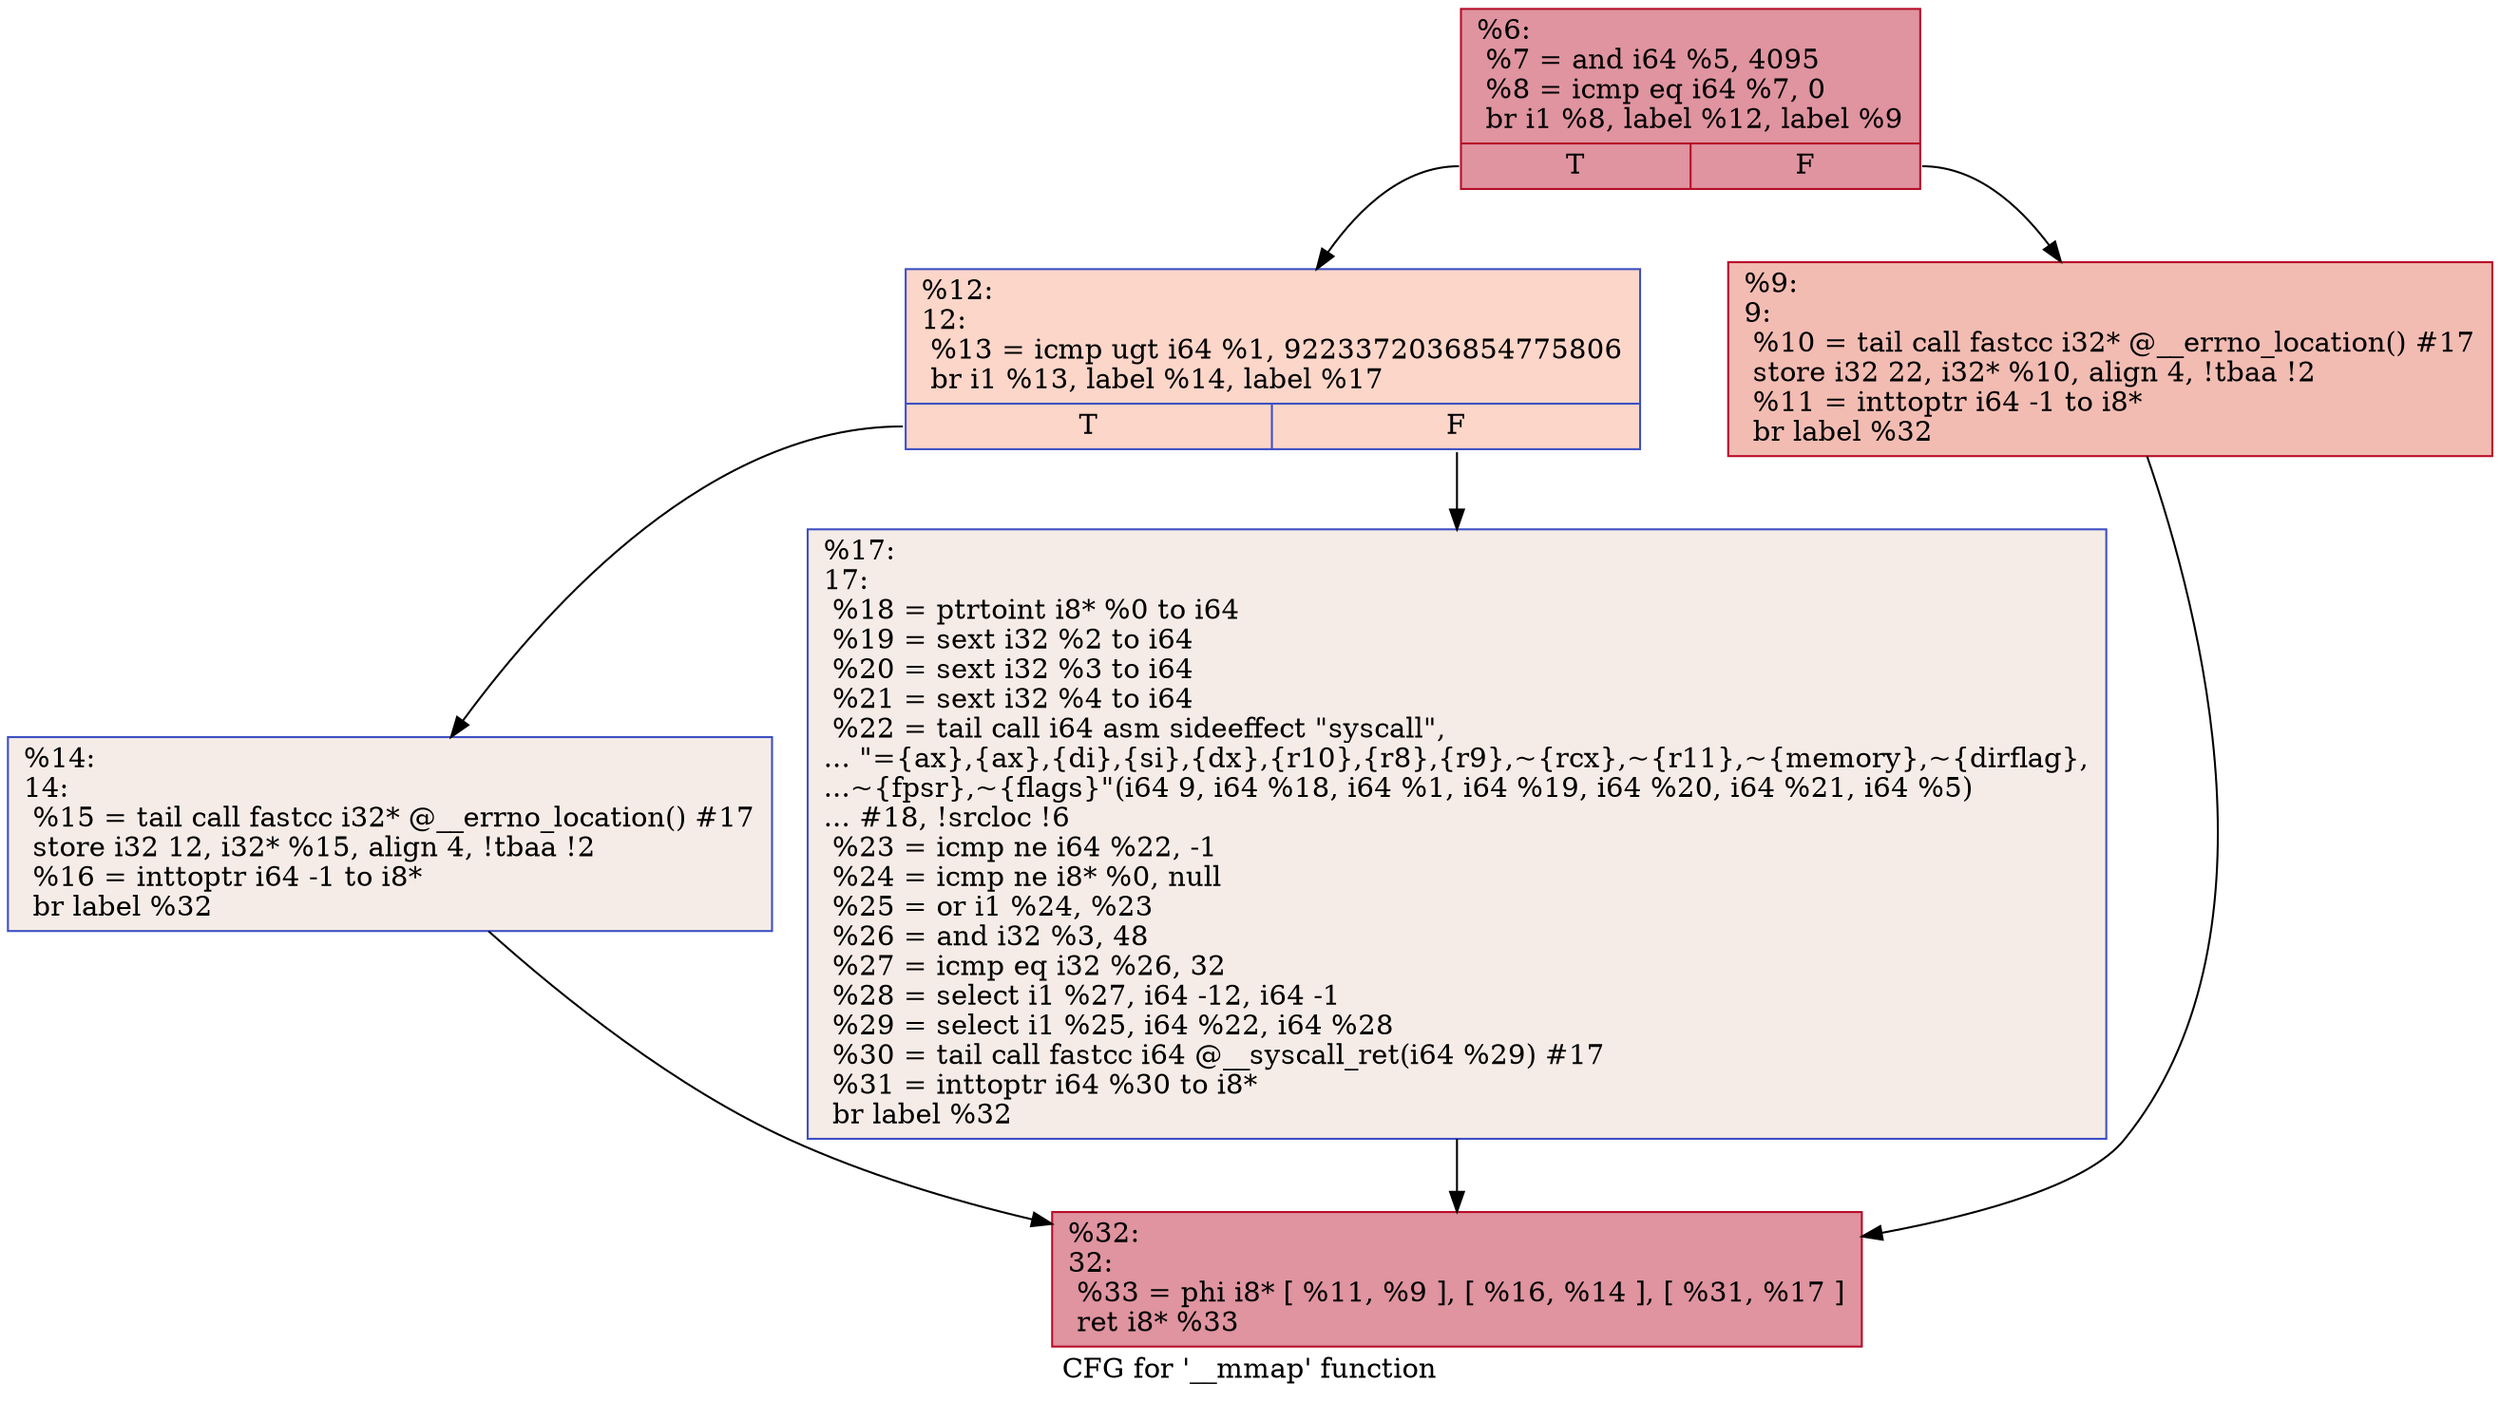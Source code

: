 digraph "CFG for '__mmap' function" {
	label="CFG for '__mmap' function";

	Node0x131cf80 [shape=record,color="#b70d28ff", style=filled, fillcolor="#b70d2870",label="{%6:\l  %7 = and i64 %5, 4095\l  %8 = icmp eq i64 %7, 0\l  br i1 %8, label %12, label %9\l|{<s0>T|<s1>F}}"];
	Node0x131cf80:s0 -> Node0x131d540;
	Node0x131cf80:s1 -> Node0x131d000;
	Node0x131d000 [shape=record,color="#b70d28ff", style=filled, fillcolor="#e1675170",label="{%9:\l9:                                                \l  %10 = tail call fastcc i32* @__errno_location() #17\l  store i32 22, i32* %10, align 4, !tbaa !2\l  %11 = inttoptr i64 -1 to i8*\l  br label %32\l}"];
	Node0x131d000 -> Node0x131d630;
	Node0x131d540 [shape=record,color="#3d50c3ff", style=filled, fillcolor="#f6a38570",label="{%12:\l12:                                               \l  %13 = icmp ugt i64 %1, 9223372036854775806\l  br i1 %13, label %14, label %17\l|{<s0>T|<s1>F}}"];
	Node0x131d540:s0 -> Node0x131d590;
	Node0x131d540:s1 -> Node0x131d5e0;
	Node0x131d590 [shape=record,color="#3d50c3ff", style=filled, fillcolor="#ead5c970",label="{%14:\l14:                                               \l  %15 = tail call fastcc i32* @__errno_location() #17\l  store i32 12, i32* %15, align 4, !tbaa !2\l  %16 = inttoptr i64 -1 to i8*\l  br label %32\l}"];
	Node0x131d590 -> Node0x131d630;
	Node0x131d5e0 [shape=record,color="#3d50c3ff", style=filled, fillcolor="#ead5c970",label="{%17:\l17:                                               \l  %18 = ptrtoint i8* %0 to i64\l  %19 = sext i32 %2 to i64\l  %20 = sext i32 %3 to i64\l  %21 = sext i32 %4 to i64\l  %22 = tail call i64 asm sideeffect \"syscall\",\l... \"=\{ax\},\{ax\},\{di\},\{si\},\{dx\},\{r10\},\{r8\},\{r9\},~\{rcx\},~\{r11\},~\{memory\},~\{dirflag\},\l...~\{fpsr\},~\{flags\}\"(i64 9, i64 %18, i64 %1, i64 %19, i64 %20, i64 %21, i64 %5)\l... #18, !srcloc !6\l  %23 = icmp ne i64 %22, -1\l  %24 = icmp ne i8* %0, null\l  %25 = or i1 %24, %23\l  %26 = and i32 %3, 48\l  %27 = icmp eq i32 %26, 32\l  %28 = select i1 %27, i64 -12, i64 -1\l  %29 = select i1 %25, i64 %22, i64 %28\l  %30 = tail call fastcc i64 @__syscall_ret(i64 %29) #17\l  %31 = inttoptr i64 %30 to i8*\l  br label %32\l}"];
	Node0x131d5e0 -> Node0x131d630;
	Node0x131d630 [shape=record,color="#b70d28ff", style=filled, fillcolor="#b70d2870",label="{%32:\l32:                                               \l  %33 = phi i8* [ %11, %9 ], [ %16, %14 ], [ %31, %17 ]\l  ret i8* %33\l}"];
}
